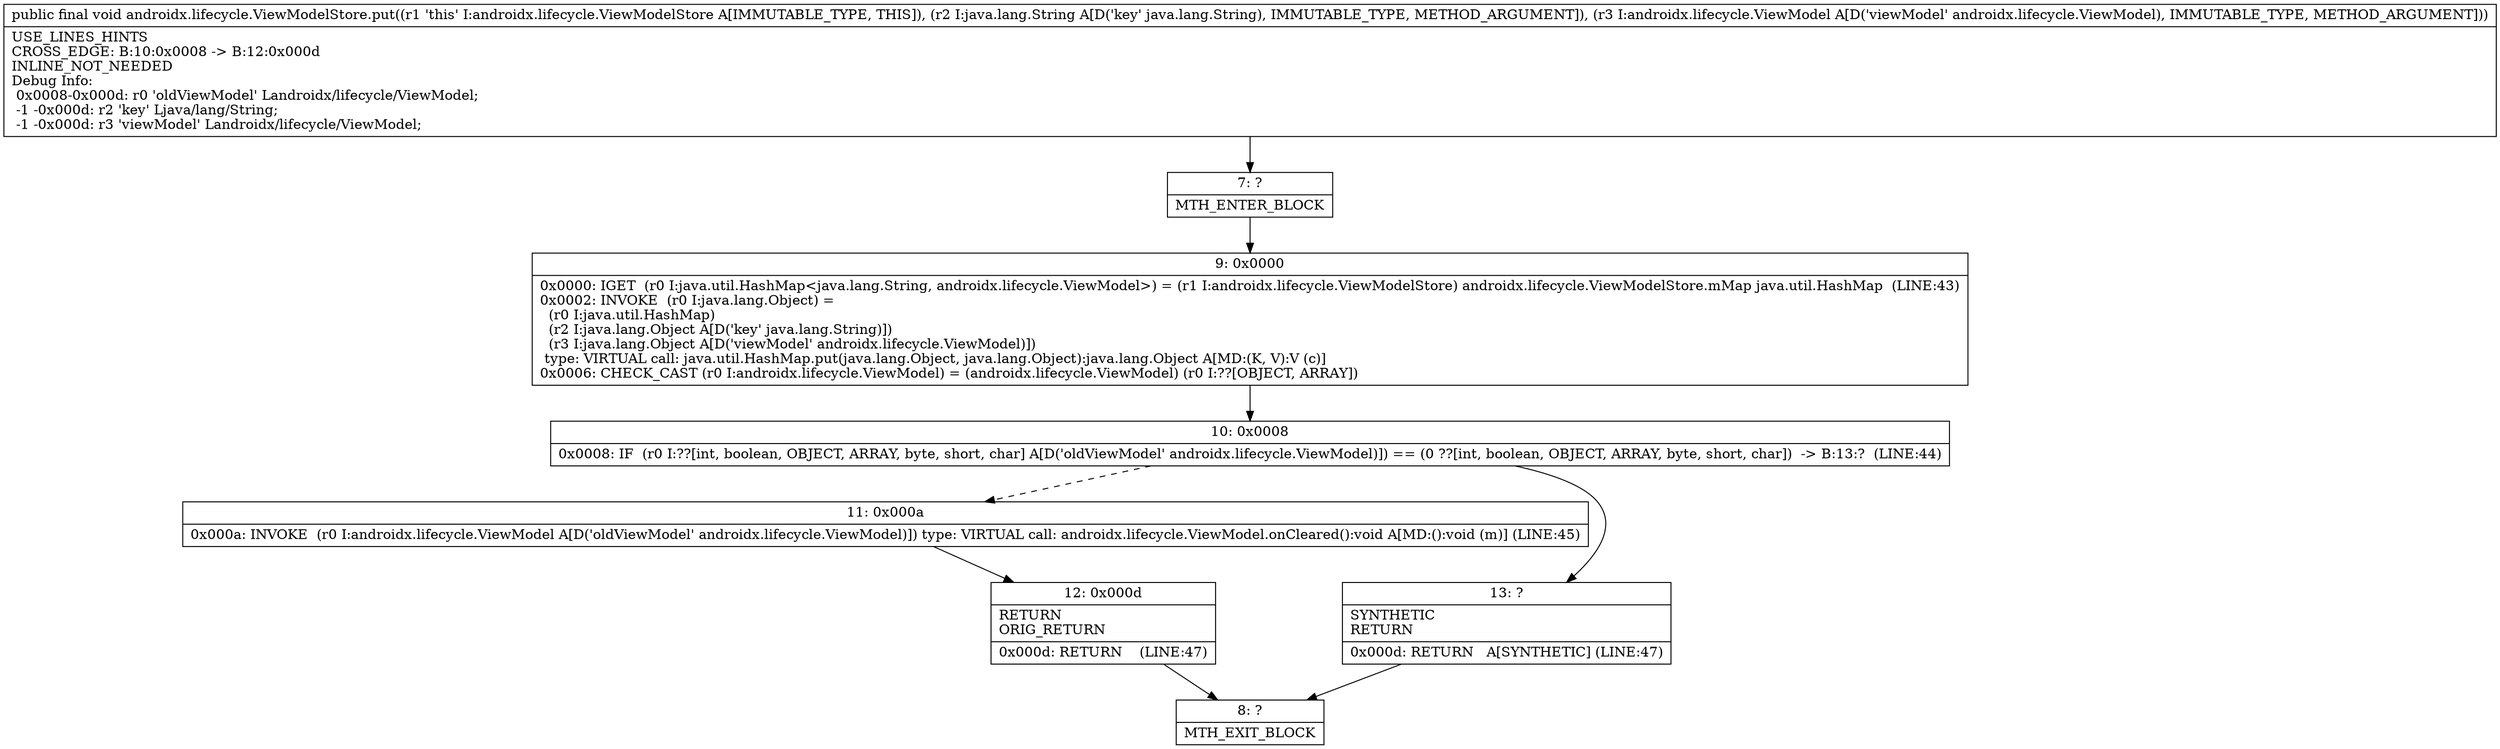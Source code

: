 digraph "CFG forandroidx.lifecycle.ViewModelStore.put(Ljava\/lang\/String;Landroidx\/lifecycle\/ViewModel;)V" {
Node_7 [shape=record,label="{7\:\ ?|MTH_ENTER_BLOCK\l}"];
Node_9 [shape=record,label="{9\:\ 0x0000|0x0000: IGET  (r0 I:java.util.HashMap\<java.lang.String, androidx.lifecycle.ViewModel\>) = (r1 I:androidx.lifecycle.ViewModelStore) androidx.lifecycle.ViewModelStore.mMap java.util.HashMap  (LINE:43)\l0x0002: INVOKE  (r0 I:java.lang.Object) = \l  (r0 I:java.util.HashMap)\l  (r2 I:java.lang.Object A[D('key' java.lang.String)])\l  (r3 I:java.lang.Object A[D('viewModel' androidx.lifecycle.ViewModel)])\l type: VIRTUAL call: java.util.HashMap.put(java.lang.Object, java.lang.Object):java.lang.Object A[MD:(K, V):V (c)]\l0x0006: CHECK_CAST (r0 I:androidx.lifecycle.ViewModel) = (androidx.lifecycle.ViewModel) (r0 I:??[OBJECT, ARRAY]) \l}"];
Node_10 [shape=record,label="{10\:\ 0x0008|0x0008: IF  (r0 I:??[int, boolean, OBJECT, ARRAY, byte, short, char] A[D('oldViewModel' androidx.lifecycle.ViewModel)]) == (0 ??[int, boolean, OBJECT, ARRAY, byte, short, char])  \-\> B:13:?  (LINE:44)\l}"];
Node_11 [shape=record,label="{11\:\ 0x000a|0x000a: INVOKE  (r0 I:androidx.lifecycle.ViewModel A[D('oldViewModel' androidx.lifecycle.ViewModel)]) type: VIRTUAL call: androidx.lifecycle.ViewModel.onCleared():void A[MD:():void (m)] (LINE:45)\l}"];
Node_12 [shape=record,label="{12\:\ 0x000d|RETURN\lORIG_RETURN\l|0x000d: RETURN    (LINE:47)\l}"];
Node_8 [shape=record,label="{8\:\ ?|MTH_EXIT_BLOCK\l}"];
Node_13 [shape=record,label="{13\:\ ?|SYNTHETIC\lRETURN\l|0x000d: RETURN   A[SYNTHETIC] (LINE:47)\l}"];
MethodNode[shape=record,label="{public final void androidx.lifecycle.ViewModelStore.put((r1 'this' I:androidx.lifecycle.ViewModelStore A[IMMUTABLE_TYPE, THIS]), (r2 I:java.lang.String A[D('key' java.lang.String), IMMUTABLE_TYPE, METHOD_ARGUMENT]), (r3 I:androidx.lifecycle.ViewModel A[D('viewModel' androidx.lifecycle.ViewModel), IMMUTABLE_TYPE, METHOD_ARGUMENT]))  | USE_LINES_HINTS\lCROSS_EDGE: B:10:0x0008 \-\> B:12:0x000d\lINLINE_NOT_NEEDED\lDebug Info:\l  0x0008\-0x000d: r0 'oldViewModel' Landroidx\/lifecycle\/ViewModel;\l  \-1 \-0x000d: r2 'key' Ljava\/lang\/String;\l  \-1 \-0x000d: r3 'viewModel' Landroidx\/lifecycle\/ViewModel;\l}"];
MethodNode -> Node_7;Node_7 -> Node_9;
Node_9 -> Node_10;
Node_10 -> Node_11[style=dashed];
Node_10 -> Node_13;
Node_11 -> Node_12;
Node_12 -> Node_8;
Node_13 -> Node_8;
}

